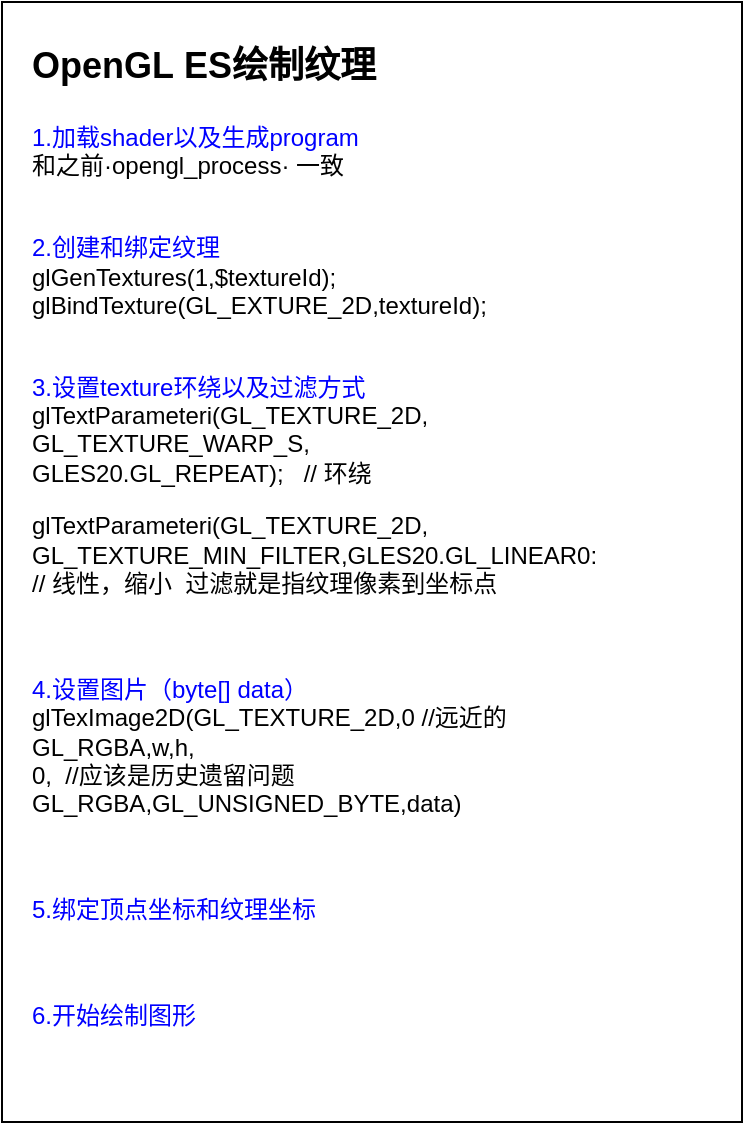 <mxfile version="12.2.4" pages="1"><diagram id="XoqD6LIT1m_vufDB2okc" name="GL ES绘制纹理"><mxGraphModel dx="1077" dy="802" grid="1" gridSize="10" guides="1" tooltips="1" connect="1" arrows="1" fold="1" page="1" pageScale="1" pageWidth="827" pageHeight="1169" math="0" shadow="0"><root><mxCell id="0"/><mxCell id="1" parent="0"/><mxCell id="2" value="" style="rounded=0;whiteSpace=wrap;html=1;" parent="1" vertex="1"><mxGeometry x="60" y="50" width="370" height="560" as="geometry"/></mxCell><mxCell id="3" value="&lt;h1&gt;&lt;font style=&quot;font-size: 18px&quot;&gt;OpenGL&amp;nbsp;ES绘制纹理&lt;/font&gt;&lt;/h1&gt;&lt;p&gt;&lt;font color=&quot;#0000ff&quot;&gt;1.加载shader以及生成program&lt;br&gt;&lt;/font&gt;和之前·opengl_process·&amp;nbsp;一致&lt;/p&gt;&lt;p&gt;&lt;br&gt;&lt;span style=&quot;color: rgb(0 , 0 , 255)&quot;&gt;2.创建和绑定纹理&lt;br&gt;&lt;/span&gt;glGenTextures(1,$textureId);&lt;br&gt;glBindTexture(GL_EXTURE_2D,textureId);&lt;/p&gt;&lt;p&gt;&lt;br&gt;&lt;span style=&quot;color: rgb(0 , 0 , 255)&quot;&gt;3.设置texture环绕以及过滤方式&lt;br&gt;&lt;/span&gt;glTextParameteri(GL_TEXTURE_2D,&lt;br&gt;GL_TEXTURE_WARP_S,&lt;br&gt;GLES20.GL_REPEAT);&amp;nbsp; &amp;nbsp;//&amp;nbsp;环绕&lt;/p&gt;&lt;p&gt;glTextParameteri(GL_TEXTURE_2D,&lt;br&gt;GL_TEXTURE_MIN_FILTER,GLES20.GL_LINEAR0:&lt;br&gt;//&amp;nbsp;线性，缩小&amp;nbsp; 过滤就是指纹理像素到坐标点&lt;/p&gt;&lt;p&gt;&lt;br&gt;&lt;/p&gt;&lt;p&gt;&lt;font color=&quot;#0000ff&quot;&gt;4.设置图片（byte[] data）&lt;/font&gt;&lt;br&gt;glTexImage2D(GL_TEXTURE_2D,&lt;span&gt;0&amp;nbsp;//远近的&lt;br&gt;&lt;/span&gt;GL_RGBA,&lt;span&gt;w,&lt;/span&gt;&lt;span&gt;h,&lt;br&gt;&lt;/span&gt;0,&amp;nbsp; //应该是历史遗留问题&lt;br&gt;GL_RGBA,GL_UNSIGNED_BYTE,data)&lt;/p&gt;&lt;p&gt;&lt;br&gt;&lt;/p&gt;&lt;p&gt;&lt;font color=&quot;#0000ff&quot;&gt;5.绑定顶点坐标和纹理坐标&lt;/font&gt;&lt;/p&gt;&lt;p&gt;&lt;font color=&quot;#0000ff&quot;&gt;&lt;br&gt;&lt;/font&gt;&lt;/p&gt;&lt;p&gt;&lt;font color=&quot;#0000ff&quot;&gt;6.开始绘制图形&lt;/font&gt;&lt;/p&gt;" style="text;html=1;strokeColor=none;fillColor=none;spacing=5;spacingTop=-20;whiteSpace=wrap;overflow=hidden;rounded=0;" parent="1" vertex="1"><mxGeometry x="70" y="60" width="350" height="540" as="geometry"/></mxCell></root></mxGraphModel></diagram></mxfile>